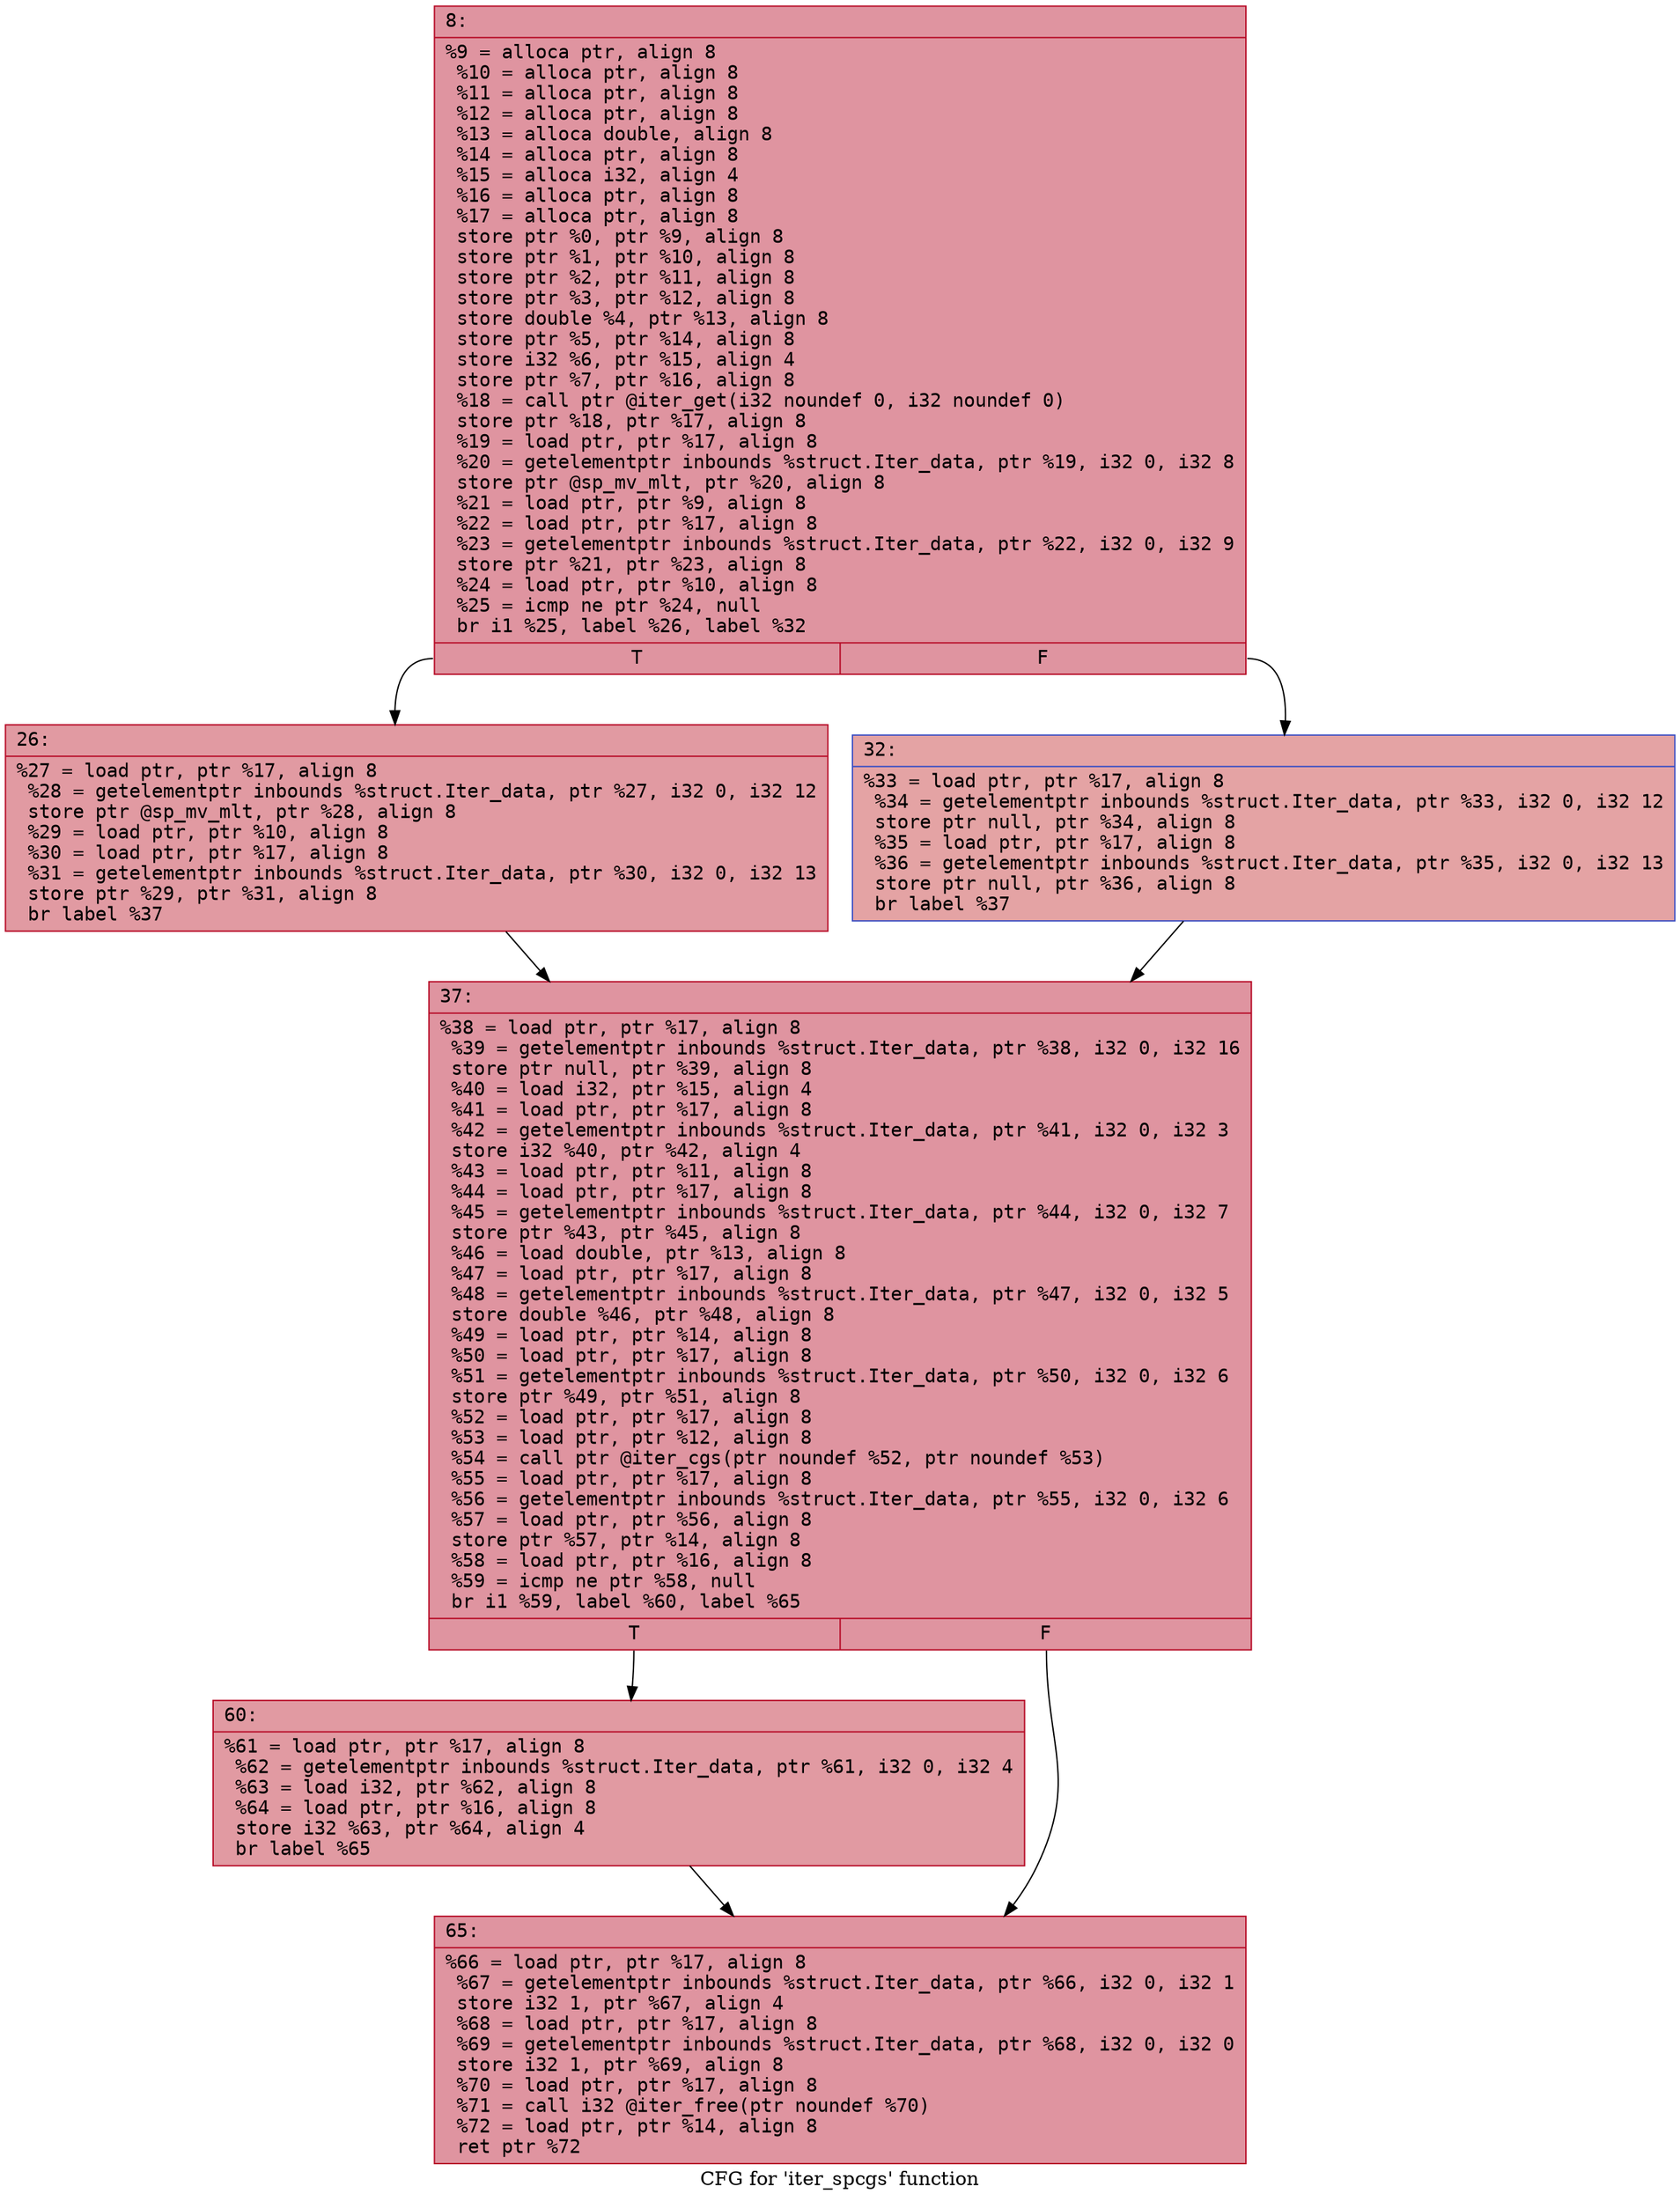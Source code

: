 digraph "CFG for 'iter_spcgs' function" {
	label="CFG for 'iter_spcgs' function";

	Node0x6000006e6e40 [shape=record,color="#b70d28ff", style=filled, fillcolor="#b70d2870" fontname="Courier",label="{8:\l|  %9 = alloca ptr, align 8\l  %10 = alloca ptr, align 8\l  %11 = alloca ptr, align 8\l  %12 = alloca ptr, align 8\l  %13 = alloca double, align 8\l  %14 = alloca ptr, align 8\l  %15 = alloca i32, align 4\l  %16 = alloca ptr, align 8\l  %17 = alloca ptr, align 8\l  store ptr %0, ptr %9, align 8\l  store ptr %1, ptr %10, align 8\l  store ptr %2, ptr %11, align 8\l  store ptr %3, ptr %12, align 8\l  store double %4, ptr %13, align 8\l  store ptr %5, ptr %14, align 8\l  store i32 %6, ptr %15, align 4\l  store ptr %7, ptr %16, align 8\l  %18 = call ptr @iter_get(i32 noundef 0, i32 noundef 0)\l  store ptr %18, ptr %17, align 8\l  %19 = load ptr, ptr %17, align 8\l  %20 = getelementptr inbounds %struct.Iter_data, ptr %19, i32 0, i32 8\l  store ptr @sp_mv_mlt, ptr %20, align 8\l  %21 = load ptr, ptr %9, align 8\l  %22 = load ptr, ptr %17, align 8\l  %23 = getelementptr inbounds %struct.Iter_data, ptr %22, i32 0, i32 9\l  store ptr %21, ptr %23, align 8\l  %24 = load ptr, ptr %10, align 8\l  %25 = icmp ne ptr %24, null\l  br i1 %25, label %26, label %32\l|{<s0>T|<s1>F}}"];
	Node0x6000006e6e40:s0 -> Node0x6000006e6e90[tooltip="8 -> 26\nProbability 62.50%" ];
	Node0x6000006e6e40:s1 -> Node0x6000006e6ee0[tooltip="8 -> 32\nProbability 37.50%" ];
	Node0x6000006e6e90 [shape=record,color="#b70d28ff", style=filled, fillcolor="#bb1b2c70" fontname="Courier",label="{26:\l|  %27 = load ptr, ptr %17, align 8\l  %28 = getelementptr inbounds %struct.Iter_data, ptr %27, i32 0, i32 12\l  store ptr @sp_mv_mlt, ptr %28, align 8\l  %29 = load ptr, ptr %10, align 8\l  %30 = load ptr, ptr %17, align 8\l  %31 = getelementptr inbounds %struct.Iter_data, ptr %30, i32 0, i32 13\l  store ptr %29, ptr %31, align 8\l  br label %37\l}"];
	Node0x6000006e6e90 -> Node0x6000006e6f30[tooltip="26 -> 37\nProbability 100.00%" ];
	Node0x6000006e6ee0 [shape=record,color="#3d50c3ff", style=filled, fillcolor="#c32e3170" fontname="Courier",label="{32:\l|  %33 = load ptr, ptr %17, align 8\l  %34 = getelementptr inbounds %struct.Iter_data, ptr %33, i32 0, i32 12\l  store ptr null, ptr %34, align 8\l  %35 = load ptr, ptr %17, align 8\l  %36 = getelementptr inbounds %struct.Iter_data, ptr %35, i32 0, i32 13\l  store ptr null, ptr %36, align 8\l  br label %37\l}"];
	Node0x6000006e6ee0 -> Node0x6000006e6f30[tooltip="32 -> 37\nProbability 100.00%" ];
	Node0x6000006e6f30 [shape=record,color="#b70d28ff", style=filled, fillcolor="#b70d2870" fontname="Courier",label="{37:\l|  %38 = load ptr, ptr %17, align 8\l  %39 = getelementptr inbounds %struct.Iter_data, ptr %38, i32 0, i32 16\l  store ptr null, ptr %39, align 8\l  %40 = load i32, ptr %15, align 4\l  %41 = load ptr, ptr %17, align 8\l  %42 = getelementptr inbounds %struct.Iter_data, ptr %41, i32 0, i32 3\l  store i32 %40, ptr %42, align 4\l  %43 = load ptr, ptr %11, align 8\l  %44 = load ptr, ptr %17, align 8\l  %45 = getelementptr inbounds %struct.Iter_data, ptr %44, i32 0, i32 7\l  store ptr %43, ptr %45, align 8\l  %46 = load double, ptr %13, align 8\l  %47 = load ptr, ptr %17, align 8\l  %48 = getelementptr inbounds %struct.Iter_data, ptr %47, i32 0, i32 5\l  store double %46, ptr %48, align 8\l  %49 = load ptr, ptr %14, align 8\l  %50 = load ptr, ptr %17, align 8\l  %51 = getelementptr inbounds %struct.Iter_data, ptr %50, i32 0, i32 6\l  store ptr %49, ptr %51, align 8\l  %52 = load ptr, ptr %17, align 8\l  %53 = load ptr, ptr %12, align 8\l  %54 = call ptr @iter_cgs(ptr noundef %52, ptr noundef %53)\l  %55 = load ptr, ptr %17, align 8\l  %56 = getelementptr inbounds %struct.Iter_data, ptr %55, i32 0, i32 6\l  %57 = load ptr, ptr %56, align 8\l  store ptr %57, ptr %14, align 8\l  %58 = load ptr, ptr %16, align 8\l  %59 = icmp ne ptr %58, null\l  br i1 %59, label %60, label %65\l|{<s0>T|<s1>F}}"];
	Node0x6000006e6f30:s0 -> Node0x6000006e6f80[tooltip="37 -> 60\nProbability 62.50%" ];
	Node0x6000006e6f30:s1 -> Node0x6000006e6fd0[tooltip="37 -> 65\nProbability 37.50%" ];
	Node0x6000006e6f80 [shape=record,color="#b70d28ff", style=filled, fillcolor="#bb1b2c70" fontname="Courier",label="{60:\l|  %61 = load ptr, ptr %17, align 8\l  %62 = getelementptr inbounds %struct.Iter_data, ptr %61, i32 0, i32 4\l  %63 = load i32, ptr %62, align 8\l  %64 = load ptr, ptr %16, align 8\l  store i32 %63, ptr %64, align 4\l  br label %65\l}"];
	Node0x6000006e6f80 -> Node0x6000006e6fd0[tooltip="60 -> 65\nProbability 100.00%" ];
	Node0x6000006e6fd0 [shape=record,color="#b70d28ff", style=filled, fillcolor="#b70d2870" fontname="Courier",label="{65:\l|  %66 = load ptr, ptr %17, align 8\l  %67 = getelementptr inbounds %struct.Iter_data, ptr %66, i32 0, i32 1\l  store i32 1, ptr %67, align 4\l  %68 = load ptr, ptr %17, align 8\l  %69 = getelementptr inbounds %struct.Iter_data, ptr %68, i32 0, i32 0\l  store i32 1, ptr %69, align 8\l  %70 = load ptr, ptr %17, align 8\l  %71 = call i32 @iter_free(ptr noundef %70)\l  %72 = load ptr, ptr %14, align 8\l  ret ptr %72\l}"];
}
